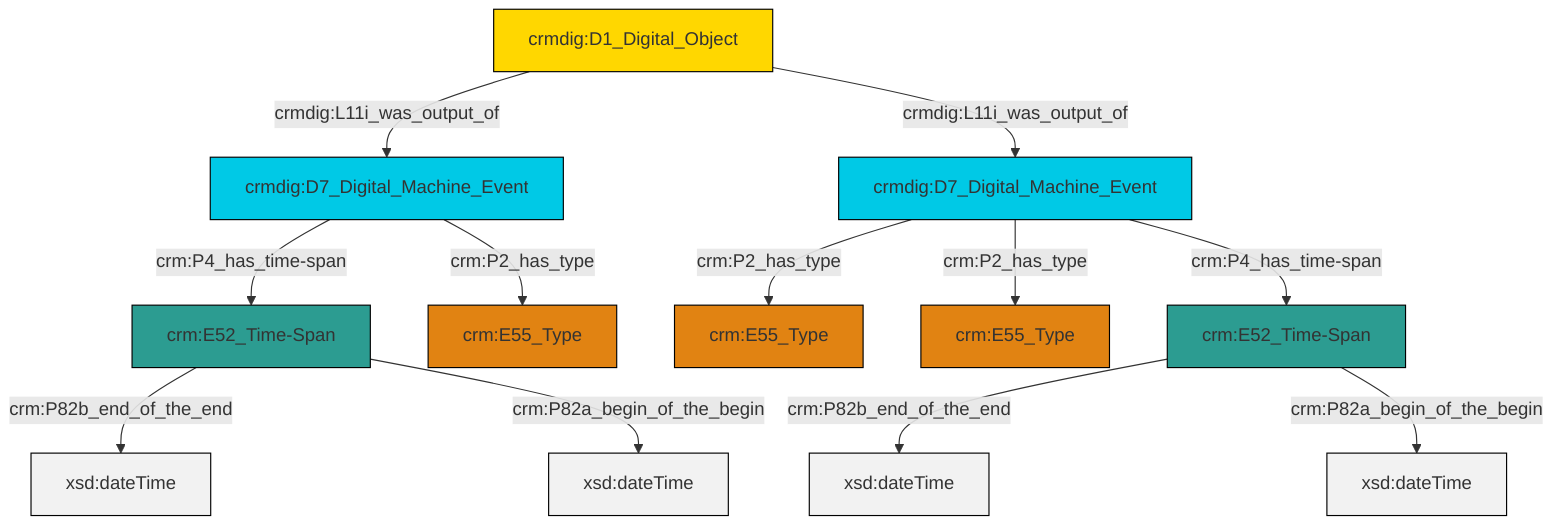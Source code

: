 graph TD
classDef Literal fill:#f2f2f2,stroke:#000000;
classDef CRM_Entity fill:#FFFFFF,stroke:#000000;
classDef Temporal_Entity fill:#00C9E6, stroke:#000000;
classDef Type fill:#E18312, stroke:#000000;
classDef Time-Span fill:#2C9C91, stroke:#000000;
classDef Appellation fill:#FFEB7F, stroke:#000000;
classDef Place fill:#008836, stroke:#000000;
classDef Persistent_Item fill:#B266B2, stroke:#000000;
classDef Conceptual_Object fill:#FFD700, stroke:#000000;
classDef Physical_Thing fill:#D2B48C, stroke:#000000;
classDef Actor fill:#f58aad, stroke:#000000;
classDef PC_Classes fill:#4ce600, stroke:#000000;
classDef Multi fill:#cccccc,stroke:#000000;

0["crm:E52_Time-Span"]:::Time-Span -->|crm:P82b_end_of_the_end| 1[xsd:dateTime]:::Literal
4["crmdig:D7_Digital_Machine_Event"]:::Temporal_Entity -->|crm:P2_has_type| 2["crm:E55_Type"]:::Type
5["crm:E52_Time-Span"]:::Time-Span -->|crm:P82b_end_of_the_end| 6[xsd:dateTime]:::Literal
4["crmdig:D7_Digital_Machine_Event"]:::Temporal_Entity -->|crm:P2_has_type| 7["crm:E55_Type"]:::Type
8["crmdig:D1_Digital_Object"]:::Conceptual_Object -->|crmdig:L11i_was_output_of| 9["crmdig:D7_Digital_Machine_Event"]:::Temporal_Entity
8["crmdig:D1_Digital_Object"]:::Conceptual_Object -->|crmdig:L11i_was_output_of| 4["crmdig:D7_Digital_Machine_Event"]:::Temporal_Entity
9["crmdig:D7_Digital_Machine_Event"]:::Temporal_Entity -->|crm:P4_has_time-span| 0["crm:E52_Time-Span"]:::Time-Span
4["crmdig:D7_Digital_Machine_Event"]:::Temporal_Entity -->|crm:P4_has_time-span| 5["crm:E52_Time-Span"]:::Time-Span
0["crm:E52_Time-Span"]:::Time-Span -->|crm:P82a_begin_of_the_begin| 17[xsd:dateTime]:::Literal
9["crmdig:D7_Digital_Machine_Event"]:::Temporal_Entity -->|crm:P2_has_type| 12["crm:E55_Type"]:::Type
5["crm:E52_Time-Span"]:::Time-Span -->|crm:P82a_begin_of_the_begin| 21[xsd:dateTime]:::Literal
